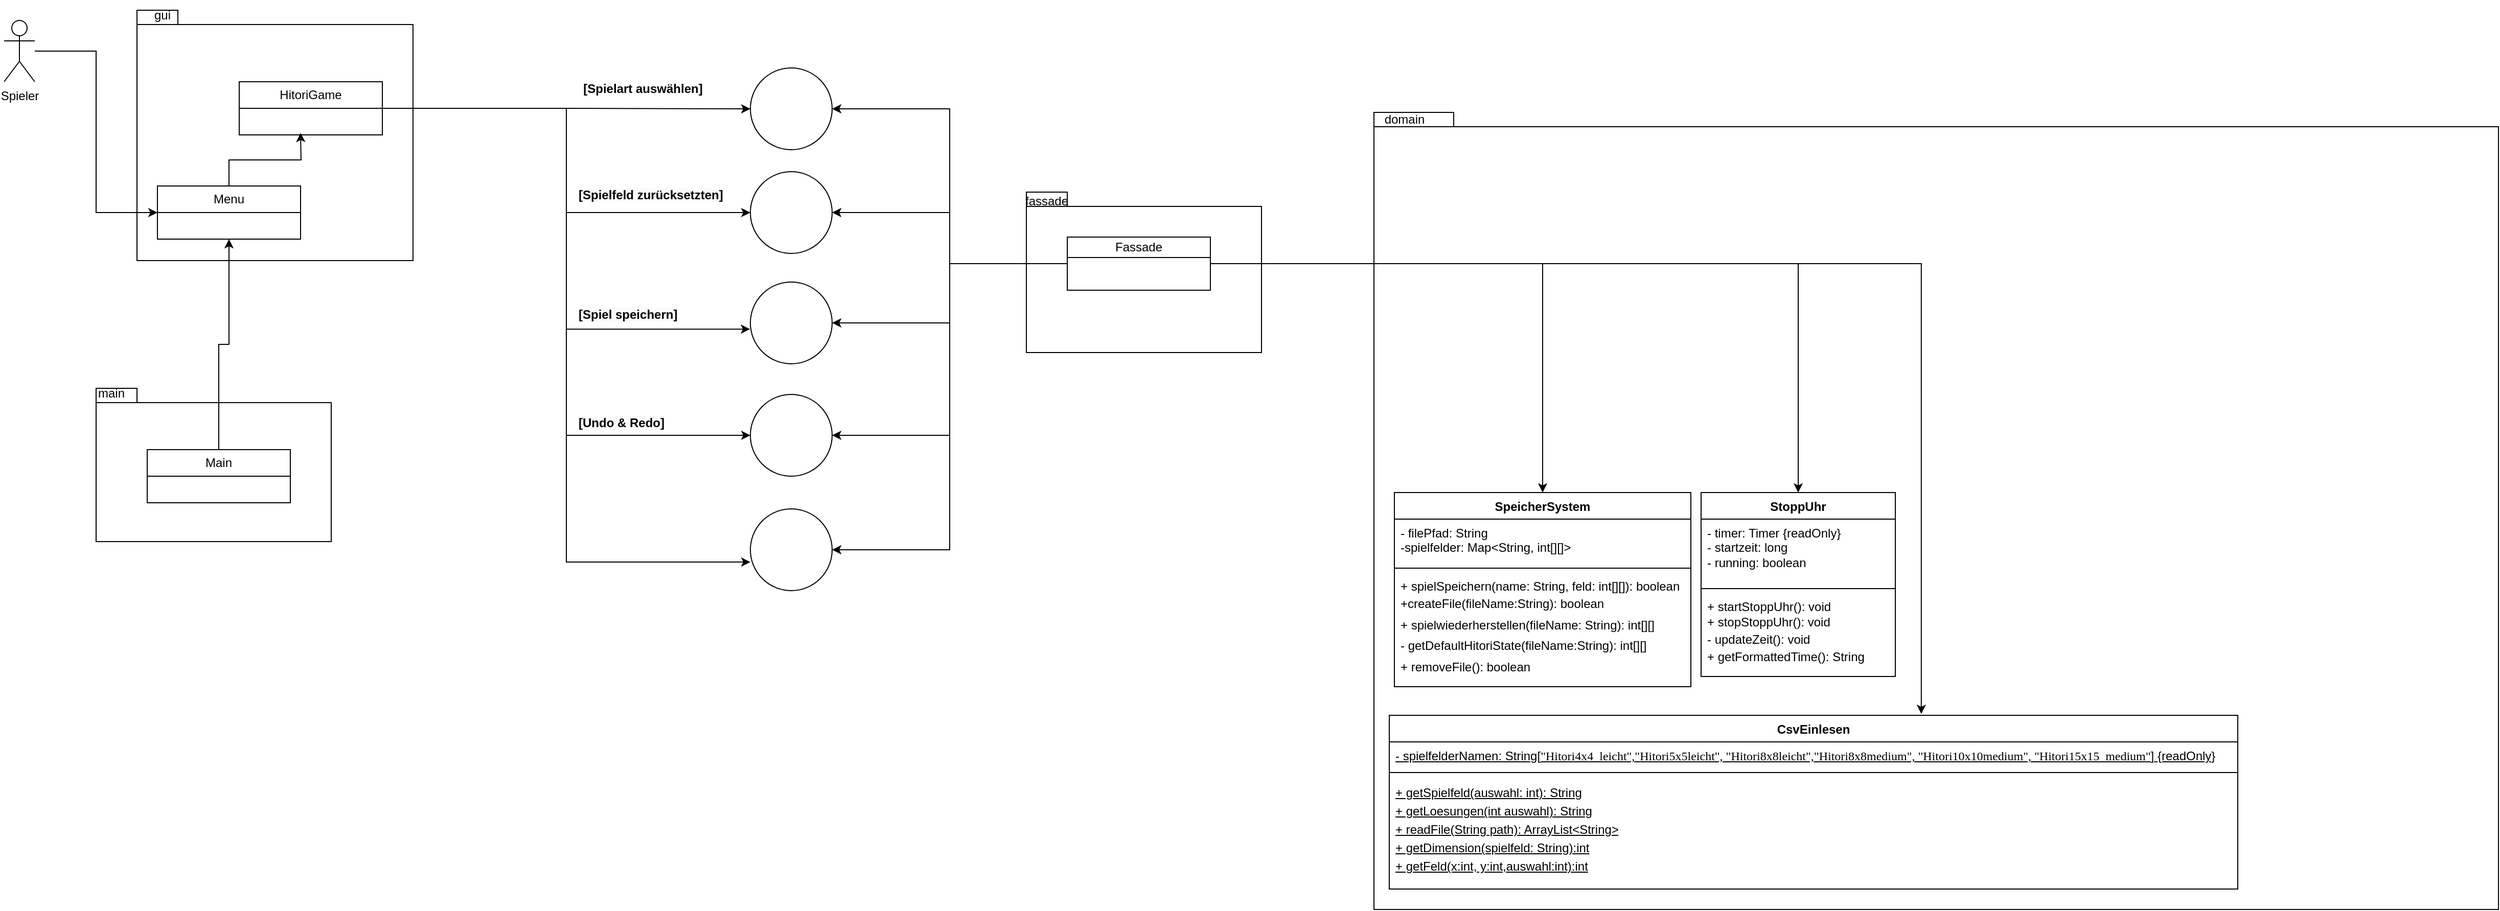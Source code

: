 <mxfile version="25.0.3">
  <diagram name="Seite-1" id="4uBMfo7n03xIDV4K4cg7">
    <mxGraphModel dx="2857" dy="1491" grid="1" gridSize="10" guides="1" tooltips="1" connect="1" arrows="1" fold="1" page="1" pageScale="1" pageWidth="827" pageHeight="1169" math="0" shadow="0">
      <root>
        <mxCell id="0" />
        <mxCell id="1" parent="0" />
        <mxCell id="fySsOb4_cQx3E3ten5vy-2" value="" style="shape=folder;fontStyle=1;spacingTop=10;tabWidth=40;tabHeight=14;tabPosition=left;html=1;whiteSpace=wrap;" parent="1" vertex="1">
          <mxGeometry x="190" y="270" width="270" height="245" as="geometry" />
        </mxCell>
        <mxCell id="N-CDoWvpXRVu2y2NBfi8-15" style="edgeStyle=orthogonalEdgeStyle;rounded=0;orthogonalLoop=1;jettySize=auto;html=1;entryX=0;entryY=0.5;entryDx=0;entryDy=0;" parent="1" source="fySsOb4_cQx3E3ten5vy-1" target="N-CDoWvpXRVu2y2NBfi8-11" edge="1">
          <mxGeometry relative="1" as="geometry" />
        </mxCell>
        <mxCell id="fySsOb4_cQx3E3ten5vy-1" value="Spieler" style="shape=umlActor;verticalLabelPosition=bottom;verticalAlign=top;html=1;outlineConnect=0;" parent="1" vertex="1">
          <mxGeometry x="60" y="280" width="30" height="60" as="geometry" />
        </mxCell>
        <mxCell id="fySsOb4_cQx3E3ten5vy-3" value="gui" style="text;html=1;align=center;verticalAlign=middle;whiteSpace=wrap;rounded=0;" parent="1" vertex="1">
          <mxGeometry x="180" y="260" width="70" height="30" as="geometry" />
        </mxCell>
        <mxCell id="fySsOb4_cQx3E3ten5vy-7" value="" style="shape=folder;fontStyle=1;spacingTop=10;tabWidth=40;tabHeight=14;tabPosition=left;html=1;whiteSpace=wrap;" parent="1" vertex="1">
          <mxGeometry x="150" y="640" width="230" height="150" as="geometry" />
        </mxCell>
        <mxCell id="KBj4q26hTwHJxutqxCZa-11" style="edgeStyle=orthogonalEdgeStyle;rounded=0;orthogonalLoop=1;jettySize=auto;html=1;entryX=0;entryY=0.5;entryDx=0;entryDy=0;" edge="1" parent="1" source="fySsOb4_cQx3E3ten5vy-9" target="fySsOb4_cQx3E3ten5vy-31">
          <mxGeometry relative="1" as="geometry" />
        </mxCell>
        <mxCell id="KBj4q26hTwHJxutqxCZa-12" style="edgeStyle=orthogonalEdgeStyle;rounded=0;orthogonalLoop=1;jettySize=auto;html=1;entryX=0;entryY=0.5;entryDx=0;entryDy=0;" edge="1" parent="1" source="fySsOb4_cQx3E3ten5vy-9" target="fySsOb4_cQx3E3ten5vy-32">
          <mxGeometry relative="1" as="geometry" />
        </mxCell>
        <mxCell id="KBj4q26hTwHJxutqxCZa-14" style="edgeStyle=orthogonalEdgeStyle;rounded=0;orthogonalLoop=1;jettySize=auto;html=1;entryX=0;entryY=0.5;entryDx=0;entryDy=0;" edge="1" parent="1" source="fySsOb4_cQx3E3ten5vy-9" target="fySsOb4_cQx3E3ten5vy-34">
          <mxGeometry relative="1" as="geometry" />
        </mxCell>
        <mxCell id="fySsOb4_cQx3E3ten5vy-9" value="HitoriGame" style="swimlane;fontStyle=0;childLayout=stackLayout;horizontal=1;startSize=26;fillColor=none;horizontalStack=0;resizeParent=1;resizeParentMax=0;resizeLast=0;collapsible=1;marginBottom=0;whiteSpace=wrap;html=1;" parent="1" vertex="1">
          <mxGeometry x="290" y="340" width="140" height="52" as="geometry" />
        </mxCell>
        <mxCell id="N-CDoWvpXRVu2y2NBfi8-18" style="edgeStyle=orthogonalEdgeStyle;rounded=0;orthogonalLoop=1;jettySize=auto;html=1;entryX=0.5;entryY=1;entryDx=0;entryDy=0;" parent="1" source="fySsOb4_cQx3E3ten5vy-15" target="N-CDoWvpXRVu2y2NBfi8-11" edge="1">
          <mxGeometry relative="1" as="geometry" />
        </mxCell>
        <mxCell id="fySsOb4_cQx3E3ten5vy-15" value="Main" style="swimlane;fontStyle=0;childLayout=stackLayout;horizontal=1;startSize=26;fillColor=none;horizontalStack=0;resizeParent=1;resizeParentMax=0;resizeLast=0;collapsible=1;marginBottom=0;whiteSpace=wrap;html=1;" parent="1" vertex="1">
          <mxGeometry x="200" y="700" width="140" height="52" as="geometry" />
        </mxCell>
        <mxCell id="fySsOb4_cQx3E3ten5vy-19" value="main" style="text;html=1;align=center;verticalAlign=middle;whiteSpace=wrap;rounded=0;" parent="1" vertex="1">
          <mxGeometry x="130" y="630" width="70" height="30" as="geometry" />
        </mxCell>
        <mxCell id="fySsOb4_cQx3E3ten5vy-25" value="" style="shape=folder;fontStyle=1;spacingTop=10;tabWidth=40;tabHeight=14;tabPosition=left;html=1;whiteSpace=wrap;" parent="1" vertex="1">
          <mxGeometry x="1400" y="370" width="1100" height="780" as="geometry" />
        </mxCell>
        <mxCell id="fySsOb4_cQx3E3ten5vy-26" value="domain" style="text;html=1;align=center;verticalAlign=middle;whiteSpace=wrap;rounded=0;" parent="1" vertex="1">
          <mxGeometry x="1400" y="362" width="60" height="30" as="geometry" />
        </mxCell>
        <mxCell id="fySsOb4_cQx3E3ten5vy-31" value="" style="ellipse;whiteSpace=wrap;html=1;aspect=fixed;" parent="1" vertex="1">
          <mxGeometry x="790" y="326.5" width="80" height="80" as="geometry" />
        </mxCell>
        <mxCell id="fySsOb4_cQx3E3ten5vy-32" value="" style="ellipse;whiteSpace=wrap;html=1;aspect=fixed;" parent="1" vertex="1">
          <mxGeometry x="790" y="428" width="80" height="80" as="geometry" />
        </mxCell>
        <mxCell id="fySsOb4_cQx3E3ten5vy-33" value="" style="ellipse;whiteSpace=wrap;html=1;aspect=fixed;" parent="1" vertex="1">
          <mxGeometry x="790" y="536" width="80" height="80" as="geometry" />
        </mxCell>
        <mxCell id="fySsOb4_cQx3E3ten5vy-34" value="" style="ellipse;whiteSpace=wrap;html=1;aspect=fixed;" parent="1" vertex="1">
          <mxGeometry x="790" y="646" width="80" height="80" as="geometry" />
        </mxCell>
        <mxCell id="fySsOb4_cQx3E3ten5vy-35" value="" style="ellipse;whiteSpace=wrap;html=1;aspect=fixed;" parent="1" vertex="1">
          <mxGeometry x="790" y="758" width="80" height="80" as="geometry" />
        </mxCell>
        <mxCell id="N-CDoWvpXRVu2y2NBfi8-16" style="edgeStyle=orthogonalEdgeStyle;rounded=0;orthogonalLoop=1;jettySize=auto;html=1;" parent="1" source="N-CDoWvpXRVu2y2NBfi8-11" edge="1">
          <mxGeometry relative="1" as="geometry">
            <mxPoint x="350" y="390" as="targetPoint" />
          </mxGeometry>
        </mxCell>
        <mxCell id="N-CDoWvpXRVu2y2NBfi8-11" value="Menu" style="swimlane;fontStyle=0;childLayout=stackLayout;horizontal=1;startSize=26;fillColor=none;horizontalStack=0;resizeParent=1;resizeParentMax=0;resizeLast=0;collapsible=1;marginBottom=0;whiteSpace=wrap;html=1;" parent="1" vertex="1">
          <mxGeometry x="210" y="442" width="140" height="52" as="geometry" />
        </mxCell>
        <mxCell id="KBj4q26hTwHJxutqxCZa-1" value="" style="shape=folder;fontStyle=1;spacingTop=10;tabWidth=40;tabHeight=14;tabPosition=left;html=1;whiteSpace=wrap;" vertex="1" parent="1">
          <mxGeometry x="1060" y="448" width="230" height="157" as="geometry" />
        </mxCell>
        <mxCell id="KBj4q26hTwHJxutqxCZa-2" value="fassade" style="text;html=1;align=center;verticalAlign=middle;whiteSpace=wrap;rounded=0;" vertex="1" parent="1">
          <mxGeometry x="1050" y="442" width="60" height="30" as="geometry" />
        </mxCell>
        <mxCell id="KBj4q26hTwHJxutqxCZa-6" style="edgeStyle=orthogonalEdgeStyle;rounded=0;orthogonalLoop=1;jettySize=auto;html=1;entryX=1;entryY=0.5;entryDx=0;entryDy=0;" edge="1" parent="1" source="KBj4q26hTwHJxutqxCZa-3" target="fySsOb4_cQx3E3ten5vy-31">
          <mxGeometry relative="1" as="geometry" />
        </mxCell>
        <mxCell id="KBj4q26hTwHJxutqxCZa-7" style="edgeStyle=orthogonalEdgeStyle;rounded=0;orthogonalLoop=1;jettySize=auto;html=1;entryX=1;entryY=0.5;entryDx=0;entryDy=0;" edge="1" parent="1" source="KBj4q26hTwHJxutqxCZa-3" target="fySsOb4_cQx3E3ten5vy-32">
          <mxGeometry relative="1" as="geometry" />
        </mxCell>
        <mxCell id="KBj4q26hTwHJxutqxCZa-8" style="edgeStyle=orthogonalEdgeStyle;rounded=0;orthogonalLoop=1;jettySize=auto;html=1;entryX=1;entryY=0.5;entryDx=0;entryDy=0;" edge="1" parent="1" source="KBj4q26hTwHJxutqxCZa-3" target="fySsOb4_cQx3E3ten5vy-33">
          <mxGeometry relative="1" as="geometry" />
        </mxCell>
        <mxCell id="KBj4q26hTwHJxutqxCZa-9" style="edgeStyle=orthogonalEdgeStyle;rounded=0;orthogonalLoop=1;jettySize=auto;html=1;entryX=1;entryY=0.5;entryDx=0;entryDy=0;" edge="1" parent="1" source="KBj4q26hTwHJxutqxCZa-3" target="fySsOb4_cQx3E3ten5vy-34">
          <mxGeometry relative="1" as="geometry" />
        </mxCell>
        <mxCell id="KBj4q26hTwHJxutqxCZa-10" style="edgeStyle=orthogonalEdgeStyle;rounded=0;orthogonalLoop=1;jettySize=auto;html=1;entryX=1;entryY=0.5;entryDx=0;entryDy=0;" edge="1" parent="1" source="KBj4q26hTwHJxutqxCZa-3" target="fySsOb4_cQx3E3ten5vy-35">
          <mxGeometry relative="1" as="geometry" />
        </mxCell>
        <mxCell id="KBj4q26hTwHJxutqxCZa-30" style="edgeStyle=orthogonalEdgeStyle;rounded=0;orthogonalLoop=1;jettySize=auto;html=1;entryX=0.5;entryY=0;entryDx=0;entryDy=0;" edge="1" parent="1" source="KBj4q26hTwHJxutqxCZa-3" target="KBj4q26hTwHJxutqxCZa-24">
          <mxGeometry relative="1" as="geometry" />
        </mxCell>
        <mxCell id="KBj4q26hTwHJxutqxCZa-31" style="edgeStyle=orthogonalEdgeStyle;rounded=0;orthogonalLoop=1;jettySize=auto;html=1;entryX=0.5;entryY=0;entryDx=0;entryDy=0;" edge="1" parent="1" source="KBj4q26hTwHJxutqxCZa-3" target="KBj4q26hTwHJxutqxCZa-20">
          <mxGeometry relative="1" as="geometry" />
        </mxCell>
        <mxCell id="KBj4q26hTwHJxutqxCZa-3" value="Fassade" style="swimlane;fontStyle=0;childLayout=stackLayout;horizontal=1;startSize=20;fillColor=none;horizontalStack=0;resizeParent=1;resizeParentMax=0;resizeLast=0;collapsible=1;marginBottom=0;whiteSpace=wrap;html=1;" vertex="1" parent="1">
          <mxGeometry x="1100" y="492" width="140" height="52" as="geometry" />
        </mxCell>
        <mxCell id="KBj4q26hTwHJxutqxCZa-13" style="edgeStyle=orthogonalEdgeStyle;rounded=0;orthogonalLoop=1;jettySize=auto;html=1;entryX=-0.004;entryY=0.576;entryDx=0;entryDy=0;entryPerimeter=0;" edge="1" parent="1" source="fySsOb4_cQx3E3ten5vy-9" target="fySsOb4_cQx3E3ten5vy-33">
          <mxGeometry relative="1" as="geometry" />
        </mxCell>
        <mxCell id="KBj4q26hTwHJxutqxCZa-15" style="edgeStyle=orthogonalEdgeStyle;rounded=0;orthogonalLoop=1;jettySize=auto;html=1;entryX=0;entryY=0.65;entryDx=0;entryDy=0;entryPerimeter=0;" edge="1" parent="1" source="fySsOb4_cQx3E3ten5vy-9" target="fySsOb4_cQx3E3ten5vy-35">
          <mxGeometry relative="1" as="geometry" />
        </mxCell>
        <mxCell id="KBj4q26hTwHJxutqxCZa-16" value="CsvEinlesen" style="swimlane;fontStyle=1;align=center;verticalAlign=top;childLayout=stackLayout;horizontal=1;startSize=26;horizontalStack=0;resizeParent=1;resizeParentMax=0;resizeLast=0;collapsible=1;marginBottom=0;whiteSpace=wrap;html=1;" vertex="1" parent="1">
          <mxGeometry x="1415" y="960" width="830" height="170" as="geometry" />
        </mxCell>
        <mxCell id="KBj4q26hTwHJxutqxCZa-17" value="&lt;u&gt;- spielfelderNamen: String[&lt;font style=&quot;&quot;&gt;&lt;font style=&quot;&quot;&gt;&lt;strong style=&quot;text-wrap-mode: nowrap; background-color: initial;&quot;&gt;&lt;font style=&quot;&quot; color=&quot;#000000&quot;&gt;&lt;font style=&quot;&quot; face=&quot;Liberation Serif, serif&quot;&gt;&lt;font style=&quot;&quot;&gt;&lt;span style=&quot;font-weight: normal; line-height: 6px;&quot;&gt;&quot;Hitori4x4_leicht&quot;,&quot;&lt;/span&gt;&lt;/font&gt;&lt;/font&gt;&lt;/font&gt;&lt;/strong&gt;&lt;strong style=&quot;text-wrap-mode: nowrap; background-color: initial;&quot;&gt;&lt;font color=&quot;#000000&quot;&gt;&lt;font face=&quot;Liberation Serif, serif&quot;&gt;&lt;span style=&quot;font-weight: normal; line-height: 6px;&quot;&gt;Hitori5x5leicht&quot;, &quot;Hitori8x8leicht&quot;,&lt;/span&gt;&lt;/font&gt;&lt;/font&gt;&lt;/strong&gt;&lt;strong style=&quot;text-wrap-mode: nowrap; background-color: initial;&quot;&gt;&lt;font color=&quot;#000000&quot;&gt;&lt;font face=&quot;Liberation Serif, serif&quot;&gt;&lt;span style=&quot;font-weight: normal; line-height: 6px;&quot;&gt;&quot;Hitori8x8medium&quot;, &quot;Hitori10x10medium&quot;,&amp;nbsp;&lt;/span&gt;&lt;/font&gt;&lt;/font&gt;&lt;/strong&gt;&lt;/font&gt;&lt;strong style=&quot;text-wrap-mode: nowrap; background-color: initial;&quot;&gt;&lt;font style=&quot;&quot;&gt;&lt;font style=&quot;&quot; color=&quot;#000000&quot;&gt;&lt;font style=&quot;&quot; face=&quot;Liberation Serif, serif&quot;&gt;&lt;strong style=&quot;background-color: initial; font-family: Helvetica;&quot;&gt;&lt;font style=&quot;&quot; color=&quot;#000000&quot;&gt;&lt;font style=&quot;&quot; face=&quot;Liberation Serif, serif&quot;&gt;&lt;span style=&quot;font-weight: normal; line-height: 6px;&quot;&gt;&lt;font style=&quot;&quot;&gt;&quot;Hitori15x15_medium&lt;/font&gt;&quot;&lt;/span&gt;&lt;/font&gt;&lt;/font&gt;&lt;/strong&gt;&lt;/font&gt;&lt;/font&gt;&lt;/font&gt;&lt;/strong&gt;&lt;/font&gt;&lt;font style=&quot;&quot;&gt;]&lt;/font&gt; {readOnly}&lt;/u&gt;" style="text;strokeColor=none;fillColor=none;align=left;verticalAlign=top;spacingLeft=4;spacingRight=4;overflow=hidden;rotatable=0;points=[[0,0.5],[1,0.5]];portConstraint=eastwest;whiteSpace=wrap;html=1;" vertex="1" parent="KBj4q26hTwHJxutqxCZa-16">
          <mxGeometry y="26" width="830" height="26" as="geometry" />
        </mxCell>
        <mxCell id="KBj4q26hTwHJxutqxCZa-18" value="" style="line;strokeWidth=1;fillColor=none;align=left;verticalAlign=middle;spacingTop=-1;spacingLeft=3;spacingRight=3;rotatable=0;labelPosition=right;points=[];portConstraint=eastwest;strokeColor=inherit;" vertex="1" parent="KBj4q26hTwHJxutqxCZa-16">
          <mxGeometry y="52" width="830" height="8" as="geometry" />
        </mxCell>
        <mxCell id="KBj4q26hTwHJxutqxCZa-19" value="&lt;u style=&quot;line-height: 150%;&quot;&gt;+ getSpielfeld(auswahl: int): String&lt;/u&gt;&lt;div style=&quot;line-height: 150%;&quot;&gt;&lt;u&gt;+ getLoesungen(int auswahl): String&lt;/u&gt;&lt;/div&gt;&lt;div style=&quot;line-height: 150%;&quot;&gt;&lt;u&gt;+ readFile(String path): ArrayList&amp;lt;String&amp;gt;&lt;/u&gt;&lt;/div&gt;&lt;div style=&quot;line-height: 150%;&quot;&gt;&lt;u&gt;+ getDimension(spielfeld: String):int&lt;/u&gt;&lt;/div&gt;&lt;div style=&quot;line-height: 150%;&quot;&gt;&lt;u&gt;+ getFeld(x:int, y:int,auswahl:int):int&lt;/u&gt;&lt;/div&gt;" style="text;strokeColor=none;fillColor=none;align=left;verticalAlign=top;spacingLeft=4;spacingRight=4;overflow=hidden;rotatable=0;points=[[0,0.5],[1,0.5]];portConstraint=eastwest;whiteSpace=wrap;html=1;" vertex="1" parent="KBj4q26hTwHJxutqxCZa-16">
          <mxGeometry y="60" width="830" height="110" as="geometry" />
        </mxCell>
        <mxCell id="KBj4q26hTwHJxutqxCZa-20" value="SpeicherSystem" style="swimlane;fontStyle=1;align=center;verticalAlign=top;childLayout=stackLayout;horizontal=1;startSize=26;horizontalStack=0;resizeParent=1;resizeParentMax=0;resizeLast=0;collapsible=1;marginBottom=0;whiteSpace=wrap;html=1;" vertex="1" parent="1">
          <mxGeometry x="1420" y="742" width="290" height="190" as="geometry" />
        </mxCell>
        <mxCell id="KBj4q26hTwHJxutqxCZa-21" value="- filePfad: String&lt;div&gt;-spielfelder: Map&amp;lt;String, int[][]&amp;gt;&lt;/div&gt;" style="text;strokeColor=none;fillColor=none;align=left;verticalAlign=top;spacingLeft=4;spacingRight=4;overflow=hidden;rotatable=0;points=[[0,0.5],[1,0.5]];portConstraint=eastwest;whiteSpace=wrap;html=1;" vertex="1" parent="KBj4q26hTwHJxutqxCZa-20">
          <mxGeometry y="26" width="290" height="44" as="geometry" />
        </mxCell>
        <mxCell id="KBj4q26hTwHJxutqxCZa-22" value="" style="line;strokeWidth=1;fillColor=none;align=left;verticalAlign=middle;spacingTop=-1;spacingLeft=3;spacingRight=3;rotatable=0;labelPosition=right;points=[];portConstraint=eastwest;strokeColor=inherit;" vertex="1" parent="KBj4q26hTwHJxutqxCZa-20">
          <mxGeometry y="70" width="290" height="8" as="geometry" />
        </mxCell>
        <mxCell id="KBj4q26hTwHJxutqxCZa-23" value="+ spielSpeichern(name: String, feld: int[][]): boolean&lt;div style=&quot;line-height: 170%;&quot;&gt;+createFile(fileName:String): boolean&lt;/div&gt;&lt;div style=&quot;line-height: 170%;&quot;&gt;+ spielwiederherstellen(fileName: String): int[][]&lt;/div&gt;&lt;div style=&quot;line-height: 170%;&quot;&gt;- getDefaultHitoriState(fileName:String): int[][]&lt;/div&gt;&lt;div style=&quot;line-height: 170%;&quot;&gt;+ removeFile(): boolean&lt;/div&gt;" style="text;strokeColor=none;fillColor=none;align=left;verticalAlign=top;spacingLeft=4;spacingRight=4;overflow=hidden;rotatable=0;points=[[0,0.5],[1,0.5]];portConstraint=eastwest;whiteSpace=wrap;html=1;" vertex="1" parent="KBj4q26hTwHJxutqxCZa-20">
          <mxGeometry y="78" width="290" height="112" as="geometry" />
        </mxCell>
        <mxCell id="KBj4q26hTwHJxutqxCZa-24" value="StoppUhr" style="swimlane;fontStyle=1;align=center;verticalAlign=top;childLayout=stackLayout;horizontal=1;startSize=26;horizontalStack=0;resizeParent=1;resizeParentMax=0;resizeLast=0;collapsible=1;marginBottom=0;whiteSpace=wrap;html=1;" vertex="1" parent="1">
          <mxGeometry x="1720" y="742" width="190" height="180" as="geometry" />
        </mxCell>
        <mxCell id="KBj4q26hTwHJxutqxCZa-25" value="- timer: Timer {readOnly}&lt;div&gt;- startzeit: long&lt;/div&gt;&lt;div&gt;- running: boolean&lt;/div&gt;" style="text;strokeColor=none;fillColor=none;align=left;verticalAlign=top;spacingLeft=4;spacingRight=4;overflow=hidden;rotatable=0;points=[[0,0.5],[1,0.5]];portConstraint=eastwest;whiteSpace=wrap;html=1;" vertex="1" parent="KBj4q26hTwHJxutqxCZa-24">
          <mxGeometry y="26" width="190" height="64" as="geometry" />
        </mxCell>
        <mxCell id="KBj4q26hTwHJxutqxCZa-26" value="" style="line;strokeWidth=1;fillColor=none;align=left;verticalAlign=middle;spacingTop=-1;spacingLeft=3;spacingRight=3;rotatable=0;labelPosition=right;points=[];portConstraint=eastwest;strokeColor=inherit;" vertex="1" parent="KBj4q26hTwHJxutqxCZa-24">
          <mxGeometry y="90" width="190" height="8" as="geometry" />
        </mxCell>
        <mxCell id="KBj4q26hTwHJxutqxCZa-27" value="+ startStoppUhr(): void&lt;div style=&quot;line-height: 140%;&quot;&gt;+ stopStoppUhr(): void&lt;br&gt;&lt;div&gt;- updateZeit(): void&lt;/div&gt;&lt;/div&gt;&lt;div style=&quot;line-height: 140%;&quot;&gt;+ getFormattedTime(): String&lt;/div&gt;&lt;div&gt;&lt;br&gt;&lt;/div&gt;" style="text;strokeColor=none;fillColor=none;align=left;verticalAlign=top;spacingLeft=4;spacingRight=4;overflow=hidden;rotatable=0;points=[[0,0.5],[1,0.5]];portConstraint=eastwest;whiteSpace=wrap;html=1;" vertex="1" parent="KBj4q26hTwHJxutqxCZa-24">
          <mxGeometry y="98" width="190" height="82" as="geometry" />
        </mxCell>
        <mxCell id="KBj4q26hTwHJxutqxCZa-33" style="edgeStyle=orthogonalEdgeStyle;rounded=0;orthogonalLoop=1;jettySize=auto;html=1;entryX=0.627;entryY=-0.008;entryDx=0;entryDy=0;entryPerimeter=0;" edge="1" parent="1" source="KBj4q26hTwHJxutqxCZa-3" target="KBj4q26hTwHJxutqxCZa-16">
          <mxGeometry relative="1" as="geometry" />
        </mxCell>
        <mxCell id="KBj4q26hTwHJxutqxCZa-34" value="&lt;b&gt;[Spielart auswählen]&lt;/b&gt;" style="text;html=1;align=center;verticalAlign=middle;whiteSpace=wrap;rounded=0;" vertex="1" parent="1">
          <mxGeometry x="620" y="332" width="130" height="30" as="geometry" />
        </mxCell>
        <mxCell id="KBj4q26hTwHJxutqxCZa-35" value="&lt;b style=&quot;forced-color-adjust: none; color: rgb(0, 0, 0); font-family: Helvetica; font-size: 12px; font-style: normal; font-variant-ligatures: normal; font-variant-caps: normal; letter-spacing: normal; orphans: 2; text-align: center; text-indent: 0px; text-transform: none; widows: 2; word-spacing: 0px; -webkit-text-stroke-width: 0px; white-space: normal; background-color: rgb(251, 251, 251); text-decoration-thickness: initial; text-decoration-style: initial; text-decoration-color: initial;&quot;&gt;[Spielfeld zurücksetzten]&lt;/b&gt;" style="text;whiteSpace=wrap;html=1;" vertex="1" parent="1">
          <mxGeometry x="620" y="437" width="150" height="40" as="geometry" />
        </mxCell>
        <mxCell id="KBj4q26hTwHJxutqxCZa-37" value="&lt;b style=&quot;forced-color-adjust: none; color: rgb(0, 0, 0); font-family: Helvetica; font-size: 12px; font-style: normal; font-variant-ligatures: normal; font-variant-caps: normal; letter-spacing: normal; orphans: 2; text-align: center; text-indent: 0px; text-transform: none; widows: 2; word-spacing: 0px; -webkit-text-stroke-width: 0px; white-space: normal; background-color: rgb(251, 251, 251); text-decoration-thickness: initial; text-decoration-style: initial; text-decoration-color: initial;&quot;&gt;[Spiel speichern]&lt;/b&gt;" style="text;whiteSpace=wrap;html=1;" vertex="1" parent="1">
          <mxGeometry x="620" y="554" width="150" height="40" as="geometry" />
        </mxCell>
        <mxCell id="KBj4q26hTwHJxutqxCZa-39" value="&lt;b style=&quot;forced-color-adjust: none; color: rgb(0, 0, 0); font-family: Helvetica; font-size: 12px; font-style: normal; font-variant-ligatures: normal; font-variant-caps: normal; letter-spacing: normal; orphans: 2; text-align: center; text-indent: 0px; text-transform: none; widows: 2; word-spacing: 0px; -webkit-text-stroke-width: 0px; white-space: normal; background-color: rgb(251, 251, 251); text-decoration-thickness: initial; text-decoration-style: initial; text-decoration-color: initial;&quot;&gt;[Undo &amp;amp; Redo]&lt;/b&gt;" style="text;whiteSpace=wrap;html=1;" vertex="1" parent="1">
          <mxGeometry x="620" y="660" width="150" height="40" as="geometry" />
        </mxCell>
      </root>
    </mxGraphModel>
  </diagram>
</mxfile>
